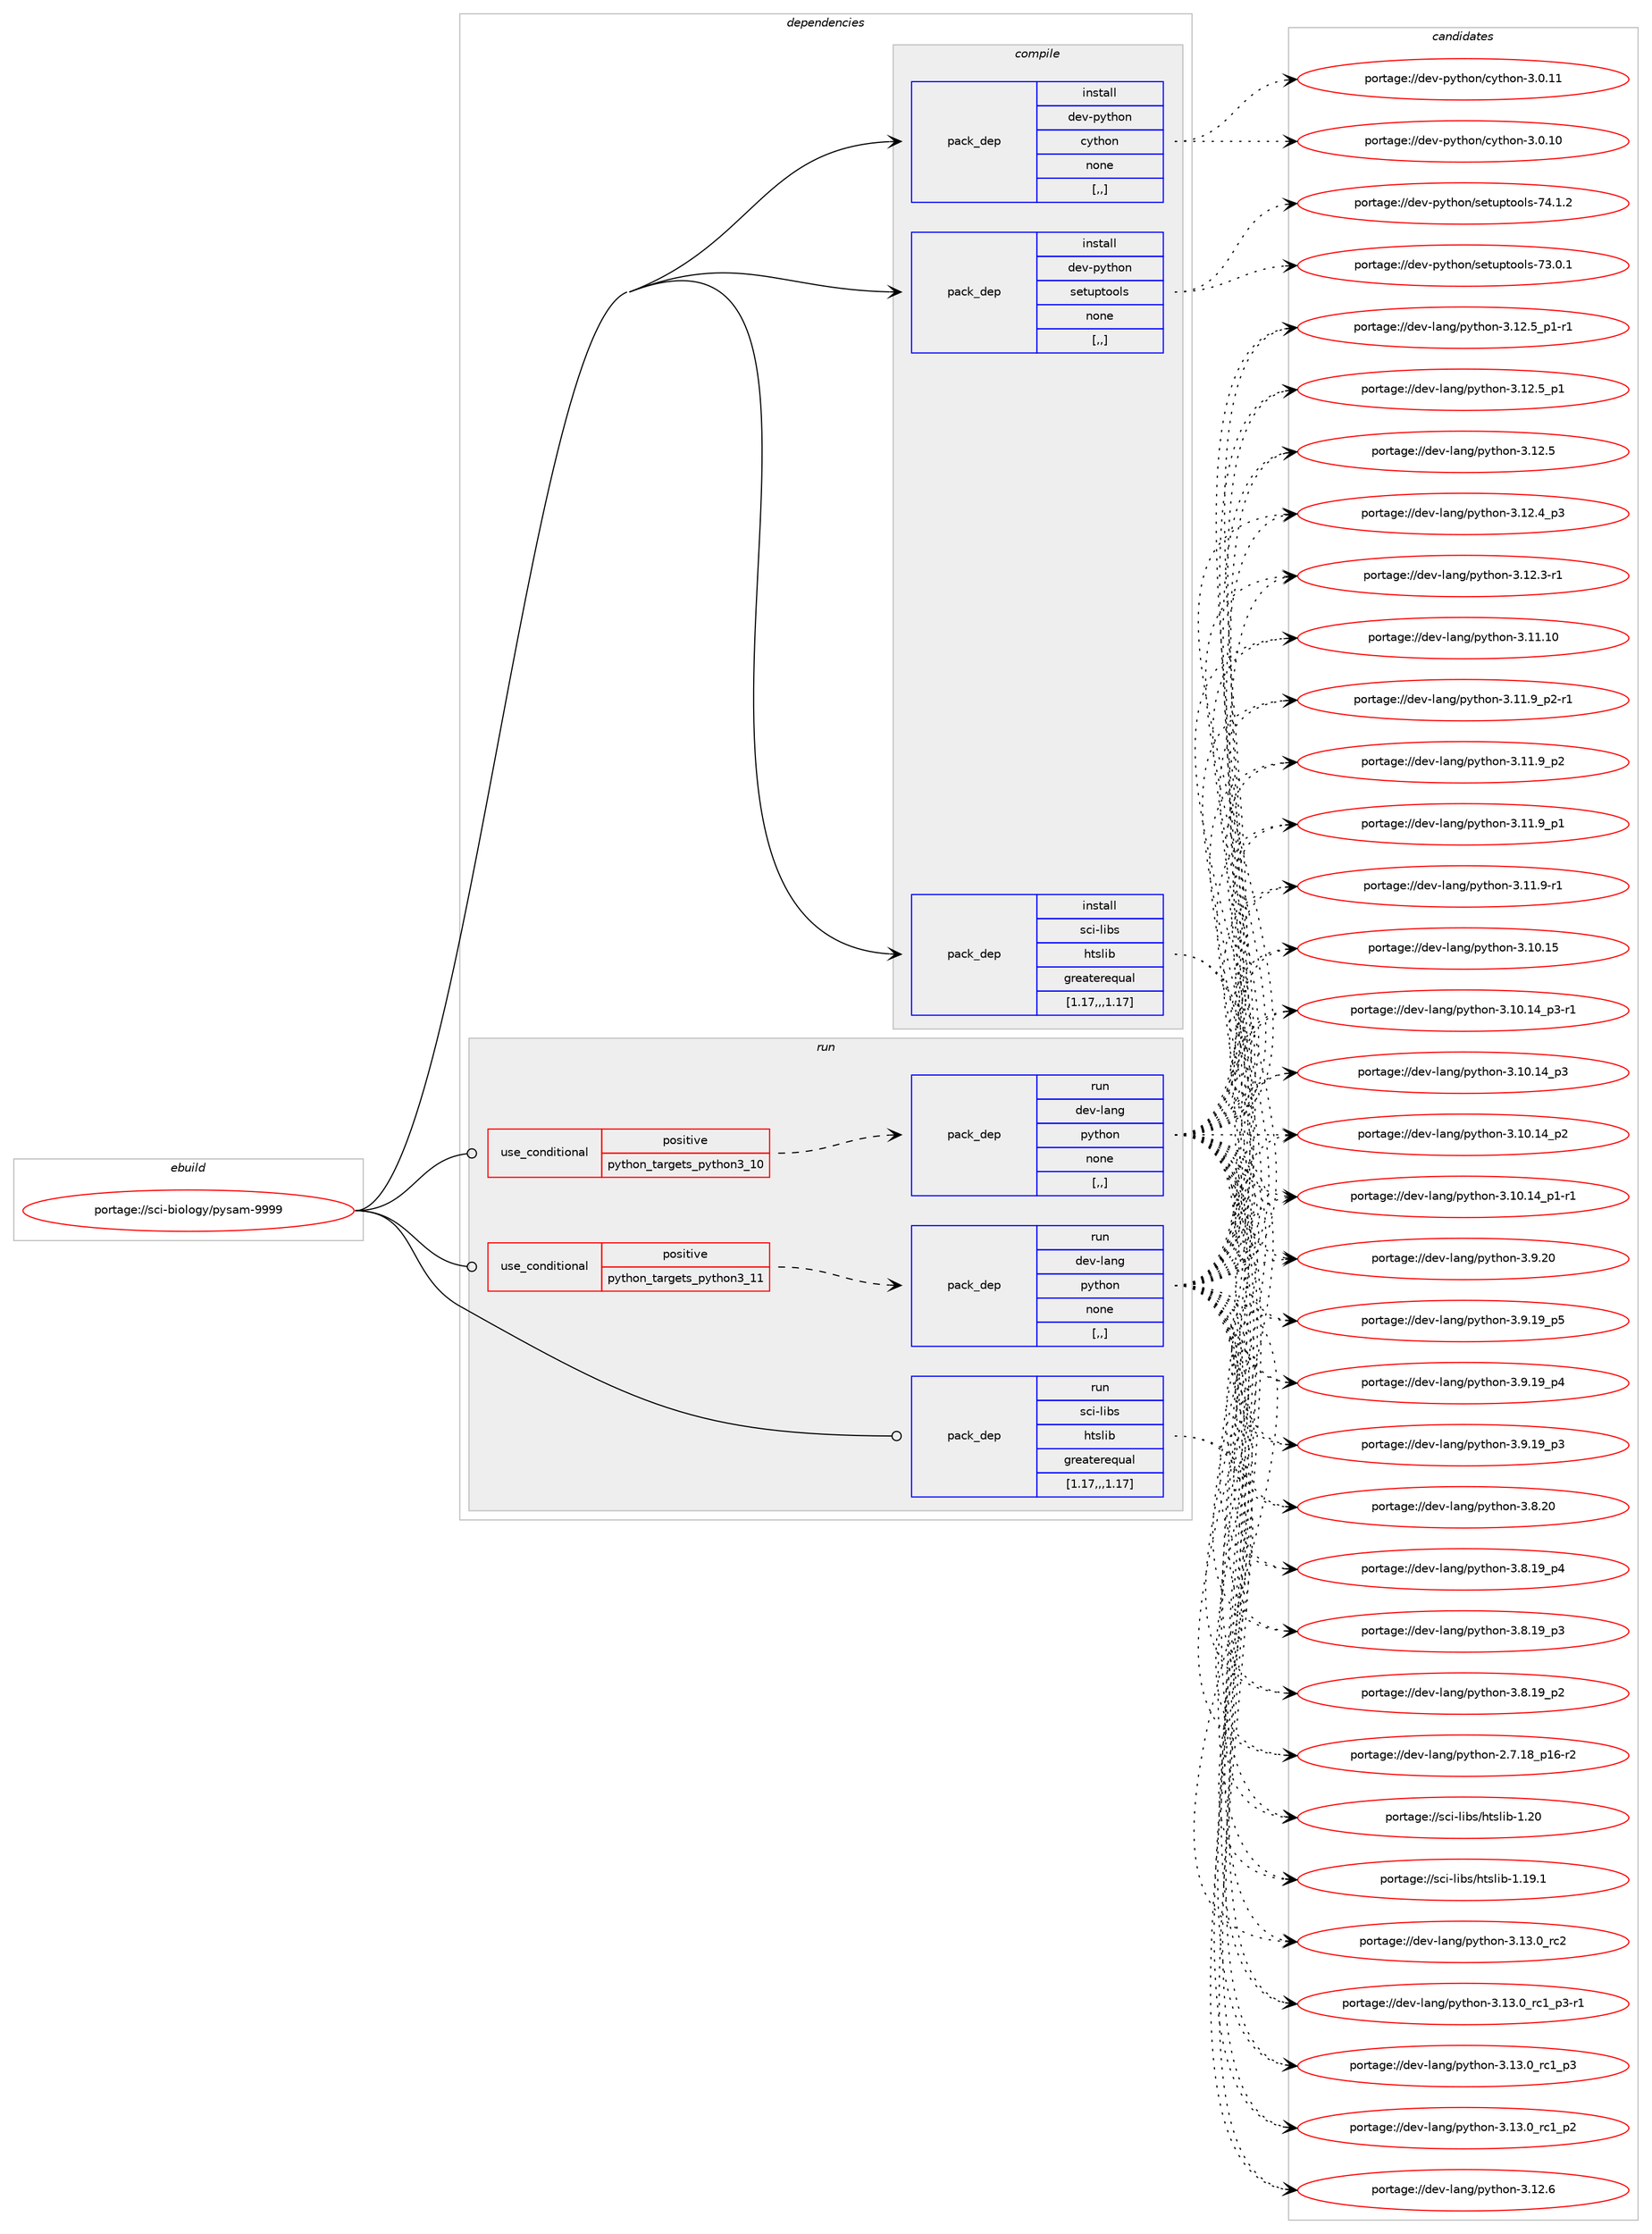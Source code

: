 digraph prolog {

# *************
# Graph options
# *************

newrank=true;
concentrate=true;
compound=true;
graph [rankdir=LR,fontname=Helvetica,fontsize=10,ranksep=1.5];#, ranksep=2.5, nodesep=0.2];
edge  [arrowhead=vee];
node  [fontname=Helvetica,fontsize=10];

# **********
# The ebuild
# **********

subgraph cluster_leftcol {
color=gray;
label=<<i>ebuild</i>>;
id [label="portage://sci-biology/pysam-9999", color=red, width=4, href="../sci-biology/pysam-9999.svg"];
}

# ****************
# The dependencies
# ****************

subgraph cluster_midcol {
color=gray;
label=<<i>dependencies</i>>;
subgraph cluster_compile {
fillcolor="#eeeeee";
style=filled;
label=<<i>compile</i>>;
subgraph pack658192 {
dependency902337 [label=<<TABLE BORDER="0" CELLBORDER="1" CELLSPACING="0" CELLPADDING="4" WIDTH="220"><TR><TD ROWSPAN="6" CELLPADDING="30">pack_dep</TD></TR><TR><TD WIDTH="110">install</TD></TR><TR><TD>dev-python</TD></TR><TR><TD>cython</TD></TR><TR><TD>none</TD></TR><TR><TD>[,,]</TD></TR></TABLE>>, shape=none, color=blue];
}
id:e -> dependency902337:w [weight=20,style="solid",arrowhead="vee"];
subgraph pack658193 {
dependency902338 [label=<<TABLE BORDER="0" CELLBORDER="1" CELLSPACING="0" CELLPADDING="4" WIDTH="220"><TR><TD ROWSPAN="6" CELLPADDING="30">pack_dep</TD></TR><TR><TD WIDTH="110">install</TD></TR><TR><TD>dev-python</TD></TR><TR><TD>setuptools</TD></TR><TR><TD>none</TD></TR><TR><TD>[,,]</TD></TR></TABLE>>, shape=none, color=blue];
}
id:e -> dependency902338:w [weight=20,style="solid",arrowhead="vee"];
subgraph pack658194 {
dependency902339 [label=<<TABLE BORDER="0" CELLBORDER="1" CELLSPACING="0" CELLPADDING="4" WIDTH="220"><TR><TD ROWSPAN="6" CELLPADDING="30">pack_dep</TD></TR><TR><TD WIDTH="110">install</TD></TR><TR><TD>sci-libs</TD></TR><TR><TD>htslib</TD></TR><TR><TD>greaterequal</TD></TR><TR><TD>[1.17,,,1.17]</TD></TR></TABLE>>, shape=none, color=blue];
}
id:e -> dependency902339:w [weight=20,style="solid",arrowhead="vee"];
}
subgraph cluster_compileandrun {
fillcolor="#eeeeee";
style=filled;
label=<<i>compile and run</i>>;
}
subgraph cluster_run {
fillcolor="#eeeeee";
style=filled;
label=<<i>run</i>>;
subgraph cond237576 {
dependency902340 [label=<<TABLE BORDER="0" CELLBORDER="1" CELLSPACING="0" CELLPADDING="4"><TR><TD ROWSPAN="3" CELLPADDING="10">use_conditional</TD></TR><TR><TD>positive</TD></TR><TR><TD>python_targets_python3_10</TD></TR></TABLE>>, shape=none, color=red];
subgraph pack658195 {
dependency902341 [label=<<TABLE BORDER="0" CELLBORDER="1" CELLSPACING="0" CELLPADDING="4" WIDTH="220"><TR><TD ROWSPAN="6" CELLPADDING="30">pack_dep</TD></TR><TR><TD WIDTH="110">run</TD></TR><TR><TD>dev-lang</TD></TR><TR><TD>python</TD></TR><TR><TD>none</TD></TR><TR><TD>[,,]</TD></TR></TABLE>>, shape=none, color=blue];
}
dependency902340:e -> dependency902341:w [weight=20,style="dashed",arrowhead="vee"];
}
id:e -> dependency902340:w [weight=20,style="solid",arrowhead="odot"];
subgraph cond237577 {
dependency902342 [label=<<TABLE BORDER="0" CELLBORDER="1" CELLSPACING="0" CELLPADDING="4"><TR><TD ROWSPAN="3" CELLPADDING="10">use_conditional</TD></TR><TR><TD>positive</TD></TR><TR><TD>python_targets_python3_11</TD></TR></TABLE>>, shape=none, color=red];
subgraph pack658196 {
dependency902343 [label=<<TABLE BORDER="0" CELLBORDER="1" CELLSPACING="0" CELLPADDING="4" WIDTH="220"><TR><TD ROWSPAN="6" CELLPADDING="30">pack_dep</TD></TR><TR><TD WIDTH="110">run</TD></TR><TR><TD>dev-lang</TD></TR><TR><TD>python</TD></TR><TR><TD>none</TD></TR><TR><TD>[,,]</TD></TR></TABLE>>, shape=none, color=blue];
}
dependency902342:e -> dependency902343:w [weight=20,style="dashed",arrowhead="vee"];
}
id:e -> dependency902342:w [weight=20,style="solid",arrowhead="odot"];
subgraph pack658197 {
dependency902344 [label=<<TABLE BORDER="0" CELLBORDER="1" CELLSPACING="0" CELLPADDING="4" WIDTH="220"><TR><TD ROWSPAN="6" CELLPADDING="30">pack_dep</TD></TR><TR><TD WIDTH="110">run</TD></TR><TR><TD>sci-libs</TD></TR><TR><TD>htslib</TD></TR><TR><TD>greaterequal</TD></TR><TR><TD>[1.17,,,1.17]</TD></TR></TABLE>>, shape=none, color=blue];
}
id:e -> dependency902344:w [weight=20,style="solid",arrowhead="odot"];
}
}

# **************
# The candidates
# **************

subgraph cluster_choices {
rank=same;
color=gray;
label=<<i>candidates</i>>;

subgraph choice658192 {
color=black;
nodesep=1;
choice10010111845112121116104111110479912111610411111045514648464949 [label="portage://dev-python/cython-3.0.11", color=red, width=4,href="../dev-python/cython-3.0.11.svg"];
choice10010111845112121116104111110479912111610411111045514648464948 [label="portage://dev-python/cython-3.0.10", color=red, width=4,href="../dev-python/cython-3.0.10.svg"];
dependency902337:e -> choice10010111845112121116104111110479912111610411111045514648464949:w [style=dotted,weight="100"];
dependency902337:e -> choice10010111845112121116104111110479912111610411111045514648464948:w [style=dotted,weight="100"];
}
subgraph choice658193 {
color=black;
nodesep=1;
choice100101118451121211161041111104711510111611711211611111110811545555246494650 [label="portage://dev-python/setuptools-74.1.2", color=red, width=4,href="../dev-python/setuptools-74.1.2.svg"];
choice100101118451121211161041111104711510111611711211611111110811545555146484649 [label="portage://dev-python/setuptools-73.0.1", color=red, width=4,href="../dev-python/setuptools-73.0.1.svg"];
dependency902338:e -> choice100101118451121211161041111104711510111611711211611111110811545555246494650:w [style=dotted,weight="100"];
dependency902338:e -> choice100101118451121211161041111104711510111611711211611111110811545555146484649:w [style=dotted,weight="100"];
}
subgraph choice658194 {
color=black;
nodesep=1;
choice11599105451081059811547104116115108105984549465048 [label="portage://sci-libs/htslib-1.20", color=red, width=4,href="../sci-libs/htslib-1.20.svg"];
choice115991054510810598115471041161151081059845494649574649 [label="portage://sci-libs/htslib-1.19.1", color=red, width=4,href="../sci-libs/htslib-1.19.1.svg"];
dependency902339:e -> choice11599105451081059811547104116115108105984549465048:w [style=dotted,weight="100"];
dependency902339:e -> choice115991054510810598115471041161151081059845494649574649:w [style=dotted,weight="100"];
}
subgraph choice658195 {
color=black;
nodesep=1;
choice10010111845108971101034711212111610411111045514649514648951149950 [label="portage://dev-lang/python-3.13.0_rc2", color=red, width=4,href="../dev-lang/python-3.13.0_rc2.svg"];
choice1001011184510897110103471121211161041111104551464951464895114994995112514511449 [label="portage://dev-lang/python-3.13.0_rc1_p3-r1", color=red, width=4,href="../dev-lang/python-3.13.0_rc1_p3-r1.svg"];
choice100101118451089711010347112121116104111110455146495146489511499499511251 [label="portage://dev-lang/python-3.13.0_rc1_p3", color=red, width=4,href="../dev-lang/python-3.13.0_rc1_p3.svg"];
choice100101118451089711010347112121116104111110455146495146489511499499511250 [label="portage://dev-lang/python-3.13.0_rc1_p2", color=red, width=4,href="../dev-lang/python-3.13.0_rc1_p2.svg"];
choice10010111845108971101034711212111610411111045514649504654 [label="portage://dev-lang/python-3.12.6", color=red, width=4,href="../dev-lang/python-3.12.6.svg"];
choice1001011184510897110103471121211161041111104551464950465395112494511449 [label="portage://dev-lang/python-3.12.5_p1-r1", color=red, width=4,href="../dev-lang/python-3.12.5_p1-r1.svg"];
choice100101118451089711010347112121116104111110455146495046539511249 [label="portage://dev-lang/python-3.12.5_p1", color=red, width=4,href="../dev-lang/python-3.12.5_p1.svg"];
choice10010111845108971101034711212111610411111045514649504653 [label="portage://dev-lang/python-3.12.5", color=red, width=4,href="../dev-lang/python-3.12.5.svg"];
choice100101118451089711010347112121116104111110455146495046529511251 [label="portage://dev-lang/python-3.12.4_p3", color=red, width=4,href="../dev-lang/python-3.12.4_p3.svg"];
choice100101118451089711010347112121116104111110455146495046514511449 [label="portage://dev-lang/python-3.12.3-r1", color=red, width=4,href="../dev-lang/python-3.12.3-r1.svg"];
choice1001011184510897110103471121211161041111104551464949464948 [label="portage://dev-lang/python-3.11.10", color=red, width=4,href="../dev-lang/python-3.11.10.svg"];
choice1001011184510897110103471121211161041111104551464949465795112504511449 [label="portage://dev-lang/python-3.11.9_p2-r1", color=red, width=4,href="../dev-lang/python-3.11.9_p2-r1.svg"];
choice100101118451089711010347112121116104111110455146494946579511250 [label="portage://dev-lang/python-3.11.9_p2", color=red, width=4,href="../dev-lang/python-3.11.9_p2.svg"];
choice100101118451089711010347112121116104111110455146494946579511249 [label="portage://dev-lang/python-3.11.9_p1", color=red, width=4,href="../dev-lang/python-3.11.9_p1.svg"];
choice100101118451089711010347112121116104111110455146494946574511449 [label="portage://dev-lang/python-3.11.9-r1", color=red, width=4,href="../dev-lang/python-3.11.9-r1.svg"];
choice1001011184510897110103471121211161041111104551464948464953 [label="portage://dev-lang/python-3.10.15", color=red, width=4,href="../dev-lang/python-3.10.15.svg"];
choice100101118451089711010347112121116104111110455146494846495295112514511449 [label="portage://dev-lang/python-3.10.14_p3-r1", color=red, width=4,href="../dev-lang/python-3.10.14_p3-r1.svg"];
choice10010111845108971101034711212111610411111045514649484649529511251 [label="portage://dev-lang/python-3.10.14_p3", color=red, width=4,href="../dev-lang/python-3.10.14_p3.svg"];
choice10010111845108971101034711212111610411111045514649484649529511250 [label="portage://dev-lang/python-3.10.14_p2", color=red, width=4,href="../dev-lang/python-3.10.14_p2.svg"];
choice100101118451089711010347112121116104111110455146494846495295112494511449 [label="portage://dev-lang/python-3.10.14_p1-r1", color=red, width=4,href="../dev-lang/python-3.10.14_p1-r1.svg"];
choice10010111845108971101034711212111610411111045514657465048 [label="portage://dev-lang/python-3.9.20", color=red, width=4,href="../dev-lang/python-3.9.20.svg"];
choice100101118451089711010347112121116104111110455146574649579511253 [label="portage://dev-lang/python-3.9.19_p5", color=red, width=4,href="../dev-lang/python-3.9.19_p5.svg"];
choice100101118451089711010347112121116104111110455146574649579511252 [label="portage://dev-lang/python-3.9.19_p4", color=red, width=4,href="../dev-lang/python-3.9.19_p4.svg"];
choice100101118451089711010347112121116104111110455146574649579511251 [label="portage://dev-lang/python-3.9.19_p3", color=red, width=4,href="../dev-lang/python-3.9.19_p3.svg"];
choice10010111845108971101034711212111610411111045514656465048 [label="portage://dev-lang/python-3.8.20", color=red, width=4,href="../dev-lang/python-3.8.20.svg"];
choice100101118451089711010347112121116104111110455146564649579511252 [label="portage://dev-lang/python-3.8.19_p4", color=red, width=4,href="../dev-lang/python-3.8.19_p4.svg"];
choice100101118451089711010347112121116104111110455146564649579511251 [label="portage://dev-lang/python-3.8.19_p3", color=red, width=4,href="../dev-lang/python-3.8.19_p3.svg"];
choice100101118451089711010347112121116104111110455146564649579511250 [label="portage://dev-lang/python-3.8.19_p2", color=red, width=4,href="../dev-lang/python-3.8.19_p2.svg"];
choice100101118451089711010347112121116104111110455046554649569511249544511450 [label="portage://dev-lang/python-2.7.18_p16-r2", color=red, width=4,href="../dev-lang/python-2.7.18_p16-r2.svg"];
dependency902341:e -> choice10010111845108971101034711212111610411111045514649514648951149950:w [style=dotted,weight="100"];
dependency902341:e -> choice1001011184510897110103471121211161041111104551464951464895114994995112514511449:w [style=dotted,weight="100"];
dependency902341:e -> choice100101118451089711010347112121116104111110455146495146489511499499511251:w [style=dotted,weight="100"];
dependency902341:e -> choice100101118451089711010347112121116104111110455146495146489511499499511250:w [style=dotted,weight="100"];
dependency902341:e -> choice10010111845108971101034711212111610411111045514649504654:w [style=dotted,weight="100"];
dependency902341:e -> choice1001011184510897110103471121211161041111104551464950465395112494511449:w [style=dotted,weight="100"];
dependency902341:e -> choice100101118451089711010347112121116104111110455146495046539511249:w [style=dotted,weight="100"];
dependency902341:e -> choice10010111845108971101034711212111610411111045514649504653:w [style=dotted,weight="100"];
dependency902341:e -> choice100101118451089711010347112121116104111110455146495046529511251:w [style=dotted,weight="100"];
dependency902341:e -> choice100101118451089711010347112121116104111110455146495046514511449:w [style=dotted,weight="100"];
dependency902341:e -> choice1001011184510897110103471121211161041111104551464949464948:w [style=dotted,weight="100"];
dependency902341:e -> choice1001011184510897110103471121211161041111104551464949465795112504511449:w [style=dotted,weight="100"];
dependency902341:e -> choice100101118451089711010347112121116104111110455146494946579511250:w [style=dotted,weight="100"];
dependency902341:e -> choice100101118451089711010347112121116104111110455146494946579511249:w [style=dotted,weight="100"];
dependency902341:e -> choice100101118451089711010347112121116104111110455146494946574511449:w [style=dotted,weight="100"];
dependency902341:e -> choice1001011184510897110103471121211161041111104551464948464953:w [style=dotted,weight="100"];
dependency902341:e -> choice100101118451089711010347112121116104111110455146494846495295112514511449:w [style=dotted,weight="100"];
dependency902341:e -> choice10010111845108971101034711212111610411111045514649484649529511251:w [style=dotted,weight="100"];
dependency902341:e -> choice10010111845108971101034711212111610411111045514649484649529511250:w [style=dotted,weight="100"];
dependency902341:e -> choice100101118451089711010347112121116104111110455146494846495295112494511449:w [style=dotted,weight="100"];
dependency902341:e -> choice10010111845108971101034711212111610411111045514657465048:w [style=dotted,weight="100"];
dependency902341:e -> choice100101118451089711010347112121116104111110455146574649579511253:w [style=dotted,weight="100"];
dependency902341:e -> choice100101118451089711010347112121116104111110455146574649579511252:w [style=dotted,weight="100"];
dependency902341:e -> choice100101118451089711010347112121116104111110455146574649579511251:w [style=dotted,weight="100"];
dependency902341:e -> choice10010111845108971101034711212111610411111045514656465048:w [style=dotted,weight="100"];
dependency902341:e -> choice100101118451089711010347112121116104111110455146564649579511252:w [style=dotted,weight="100"];
dependency902341:e -> choice100101118451089711010347112121116104111110455146564649579511251:w [style=dotted,weight="100"];
dependency902341:e -> choice100101118451089711010347112121116104111110455146564649579511250:w [style=dotted,weight="100"];
dependency902341:e -> choice100101118451089711010347112121116104111110455046554649569511249544511450:w [style=dotted,weight="100"];
}
subgraph choice658196 {
color=black;
nodesep=1;
choice10010111845108971101034711212111610411111045514649514648951149950 [label="portage://dev-lang/python-3.13.0_rc2", color=red, width=4,href="../dev-lang/python-3.13.0_rc2.svg"];
choice1001011184510897110103471121211161041111104551464951464895114994995112514511449 [label="portage://dev-lang/python-3.13.0_rc1_p3-r1", color=red, width=4,href="../dev-lang/python-3.13.0_rc1_p3-r1.svg"];
choice100101118451089711010347112121116104111110455146495146489511499499511251 [label="portage://dev-lang/python-3.13.0_rc1_p3", color=red, width=4,href="../dev-lang/python-3.13.0_rc1_p3.svg"];
choice100101118451089711010347112121116104111110455146495146489511499499511250 [label="portage://dev-lang/python-3.13.0_rc1_p2", color=red, width=4,href="../dev-lang/python-3.13.0_rc1_p2.svg"];
choice10010111845108971101034711212111610411111045514649504654 [label="portage://dev-lang/python-3.12.6", color=red, width=4,href="../dev-lang/python-3.12.6.svg"];
choice1001011184510897110103471121211161041111104551464950465395112494511449 [label="portage://dev-lang/python-3.12.5_p1-r1", color=red, width=4,href="../dev-lang/python-3.12.5_p1-r1.svg"];
choice100101118451089711010347112121116104111110455146495046539511249 [label="portage://dev-lang/python-3.12.5_p1", color=red, width=4,href="../dev-lang/python-3.12.5_p1.svg"];
choice10010111845108971101034711212111610411111045514649504653 [label="portage://dev-lang/python-3.12.5", color=red, width=4,href="../dev-lang/python-3.12.5.svg"];
choice100101118451089711010347112121116104111110455146495046529511251 [label="portage://dev-lang/python-3.12.4_p3", color=red, width=4,href="../dev-lang/python-3.12.4_p3.svg"];
choice100101118451089711010347112121116104111110455146495046514511449 [label="portage://dev-lang/python-3.12.3-r1", color=red, width=4,href="../dev-lang/python-3.12.3-r1.svg"];
choice1001011184510897110103471121211161041111104551464949464948 [label="portage://dev-lang/python-3.11.10", color=red, width=4,href="../dev-lang/python-3.11.10.svg"];
choice1001011184510897110103471121211161041111104551464949465795112504511449 [label="portage://dev-lang/python-3.11.9_p2-r1", color=red, width=4,href="../dev-lang/python-3.11.9_p2-r1.svg"];
choice100101118451089711010347112121116104111110455146494946579511250 [label="portage://dev-lang/python-3.11.9_p2", color=red, width=4,href="../dev-lang/python-3.11.9_p2.svg"];
choice100101118451089711010347112121116104111110455146494946579511249 [label="portage://dev-lang/python-3.11.9_p1", color=red, width=4,href="../dev-lang/python-3.11.9_p1.svg"];
choice100101118451089711010347112121116104111110455146494946574511449 [label="portage://dev-lang/python-3.11.9-r1", color=red, width=4,href="../dev-lang/python-3.11.9-r1.svg"];
choice1001011184510897110103471121211161041111104551464948464953 [label="portage://dev-lang/python-3.10.15", color=red, width=4,href="../dev-lang/python-3.10.15.svg"];
choice100101118451089711010347112121116104111110455146494846495295112514511449 [label="portage://dev-lang/python-3.10.14_p3-r1", color=red, width=4,href="../dev-lang/python-3.10.14_p3-r1.svg"];
choice10010111845108971101034711212111610411111045514649484649529511251 [label="portage://dev-lang/python-3.10.14_p3", color=red, width=4,href="../dev-lang/python-3.10.14_p3.svg"];
choice10010111845108971101034711212111610411111045514649484649529511250 [label="portage://dev-lang/python-3.10.14_p2", color=red, width=4,href="../dev-lang/python-3.10.14_p2.svg"];
choice100101118451089711010347112121116104111110455146494846495295112494511449 [label="portage://dev-lang/python-3.10.14_p1-r1", color=red, width=4,href="../dev-lang/python-3.10.14_p1-r1.svg"];
choice10010111845108971101034711212111610411111045514657465048 [label="portage://dev-lang/python-3.9.20", color=red, width=4,href="../dev-lang/python-3.9.20.svg"];
choice100101118451089711010347112121116104111110455146574649579511253 [label="portage://dev-lang/python-3.9.19_p5", color=red, width=4,href="../dev-lang/python-3.9.19_p5.svg"];
choice100101118451089711010347112121116104111110455146574649579511252 [label="portage://dev-lang/python-3.9.19_p4", color=red, width=4,href="../dev-lang/python-3.9.19_p4.svg"];
choice100101118451089711010347112121116104111110455146574649579511251 [label="portage://dev-lang/python-3.9.19_p3", color=red, width=4,href="../dev-lang/python-3.9.19_p3.svg"];
choice10010111845108971101034711212111610411111045514656465048 [label="portage://dev-lang/python-3.8.20", color=red, width=4,href="../dev-lang/python-3.8.20.svg"];
choice100101118451089711010347112121116104111110455146564649579511252 [label="portage://dev-lang/python-3.8.19_p4", color=red, width=4,href="../dev-lang/python-3.8.19_p4.svg"];
choice100101118451089711010347112121116104111110455146564649579511251 [label="portage://dev-lang/python-3.8.19_p3", color=red, width=4,href="../dev-lang/python-3.8.19_p3.svg"];
choice100101118451089711010347112121116104111110455146564649579511250 [label="portage://dev-lang/python-3.8.19_p2", color=red, width=4,href="../dev-lang/python-3.8.19_p2.svg"];
choice100101118451089711010347112121116104111110455046554649569511249544511450 [label="portage://dev-lang/python-2.7.18_p16-r2", color=red, width=4,href="../dev-lang/python-2.7.18_p16-r2.svg"];
dependency902343:e -> choice10010111845108971101034711212111610411111045514649514648951149950:w [style=dotted,weight="100"];
dependency902343:e -> choice1001011184510897110103471121211161041111104551464951464895114994995112514511449:w [style=dotted,weight="100"];
dependency902343:e -> choice100101118451089711010347112121116104111110455146495146489511499499511251:w [style=dotted,weight="100"];
dependency902343:e -> choice100101118451089711010347112121116104111110455146495146489511499499511250:w [style=dotted,weight="100"];
dependency902343:e -> choice10010111845108971101034711212111610411111045514649504654:w [style=dotted,weight="100"];
dependency902343:e -> choice1001011184510897110103471121211161041111104551464950465395112494511449:w [style=dotted,weight="100"];
dependency902343:e -> choice100101118451089711010347112121116104111110455146495046539511249:w [style=dotted,weight="100"];
dependency902343:e -> choice10010111845108971101034711212111610411111045514649504653:w [style=dotted,weight="100"];
dependency902343:e -> choice100101118451089711010347112121116104111110455146495046529511251:w [style=dotted,weight="100"];
dependency902343:e -> choice100101118451089711010347112121116104111110455146495046514511449:w [style=dotted,weight="100"];
dependency902343:e -> choice1001011184510897110103471121211161041111104551464949464948:w [style=dotted,weight="100"];
dependency902343:e -> choice1001011184510897110103471121211161041111104551464949465795112504511449:w [style=dotted,weight="100"];
dependency902343:e -> choice100101118451089711010347112121116104111110455146494946579511250:w [style=dotted,weight="100"];
dependency902343:e -> choice100101118451089711010347112121116104111110455146494946579511249:w [style=dotted,weight="100"];
dependency902343:e -> choice100101118451089711010347112121116104111110455146494946574511449:w [style=dotted,weight="100"];
dependency902343:e -> choice1001011184510897110103471121211161041111104551464948464953:w [style=dotted,weight="100"];
dependency902343:e -> choice100101118451089711010347112121116104111110455146494846495295112514511449:w [style=dotted,weight="100"];
dependency902343:e -> choice10010111845108971101034711212111610411111045514649484649529511251:w [style=dotted,weight="100"];
dependency902343:e -> choice10010111845108971101034711212111610411111045514649484649529511250:w [style=dotted,weight="100"];
dependency902343:e -> choice100101118451089711010347112121116104111110455146494846495295112494511449:w [style=dotted,weight="100"];
dependency902343:e -> choice10010111845108971101034711212111610411111045514657465048:w [style=dotted,weight="100"];
dependency902343:e -> choice100101118451089711010347112121116104111110455146574649579511253:w [style=dotted,weight="100"];
dependency902343:e -> choice100101118451089711010347112121116104111110455146574649579511252:w [style=dotted,weight="100"];
dependency902343:e -> choice100101118451089711010347112121116104111110455146574649579511251:w [style=dotted,weight="100"];
dependency902343:e -> choice10010111845108971101034711212111610411111045514656465048:w [style=dotted,weight="100"];
dependency902343:e -> choice100101118451089711010347112121116104111110455146564649579511252:w [style=dotted,weight="100"];
dependency902343:e -> choice100101118451089711010347112121116104111110455146564649579511251:w [style=dotted,weight="100"];
dependency902343:e -> choice100101118451089711010347112121116104111110455146564649579511250:w [style=dotted,weight="100"];
dependency902343:e -> choice100101118451089711010347112121116104111110455046554649569511249544511450:w [style=dotted,weight="100"];
}
subgraph choice658197 {
color=black;
nodesep=1;
choice11599105451081059811547104116115108105984549465048 [label="portage://sci-libs/htslib-1.20", color=red, width=4,href="../sci-libs/htslib-1.20.svg"];
choice115991054510810598115471041161151081059845494649574649 [label="portage://sci-libs/htslib-1.19.1", color=red, width=4,href="../sci-libs/htslib-1.19.1.svg"];
dependency902344:e -> choice11599105451081059811547104116115108105984549465048:w [style=dotted,weight="100"];
dependency902344:e -> choice115991054510810598115471041161151081059845494649574649:w [style=dotted,weight="100"];
}
}

}

